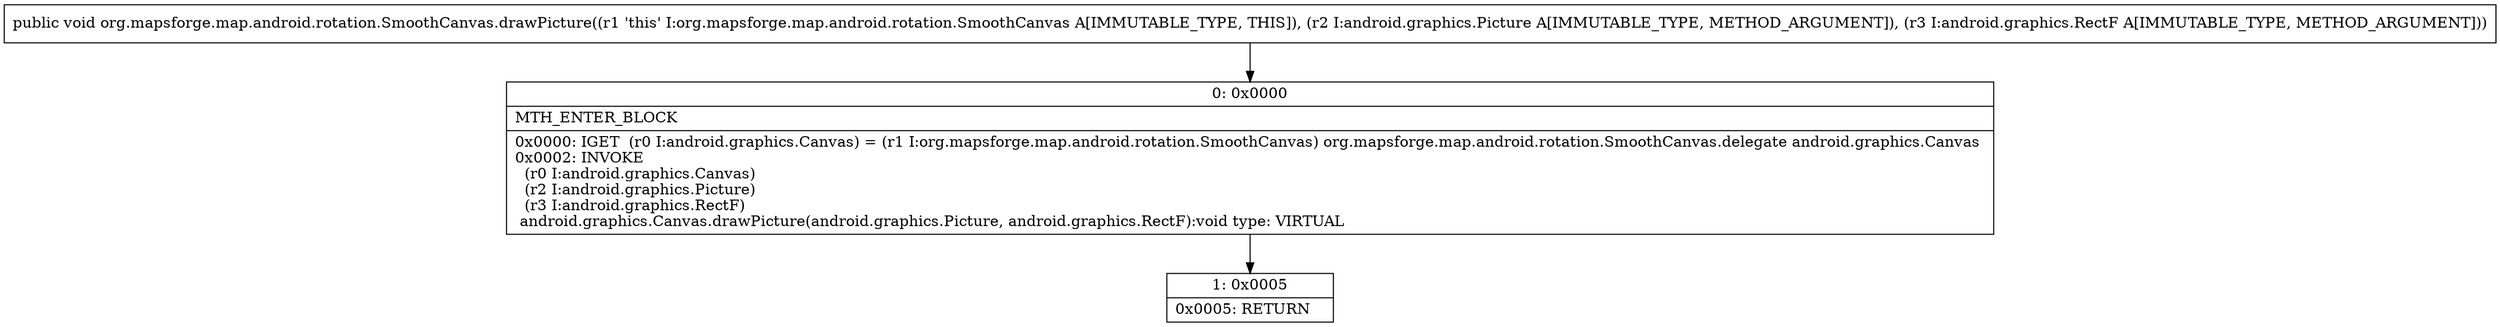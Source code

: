 digraph "CFG fororg.mapsforge.map.android.rotation.SmoothCanvas.drawPicture(Landroid\/graphics\/Picture;Landroid\/graphics\/RectF;)V" {
Node_0 [shape=record,label="{0\:\ 0x0000|MTH_ENTER_BLOCK\l|0x0000: IGET  (r0 I:android.graphics.Canvas) = (r1 I:org.mapsforge.map.android.rotation.SmoothCanvas) org.mapsforge.map.android.rotation.SmoothCanvas.delegate android.graphics.Canvas \l0x0002: INVOKE  \l  (r0 I:android.graphics.Canvas)\l  (r2 I:android.graphics.Picture)\l  (r3 I:android.graphics.RectF)\l android.graphics.Canvas.drawPicture(android.graphics.Picture, android.graphics.RectF):void type: VIRTUAL \l}"];
Node_1 [shape=record,label="{1\:\ 0x0005|0x0005: RETURN   \l}"];
MethodNode[shape=record,label="{public void org.mapsforge.map.android.rotation.SmoothCanvas.drawPicture((r1 'this' I:org.mapsforge.map.android.rotation.SmoothCanvas A[IMMUTABLE_TYPE, THIS]), (r2 I:android.graphics.Picture A[IMMUTABLE_TYPE, METHOD_ARGUMENT]), (r3 I:android.graphics.RectF A[IMMUTABLE_TYPE, METHOD_ARGUMENT])) }"];
MethodNode -> Node_0;
Node_0 -> Node_1;
}

